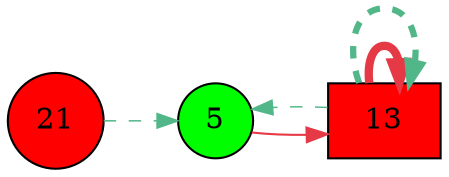 digraph G{
rankdir=LR;
5 [style=filled, shape=circle, fillcolor="#00fe00", label="5"];
21 [style=filled, shape=circle, fillcolor="#fe0000", label="21"];
13 [style=filled, shape=box, fillcolor="#fe0000", label="13"];
13 -> 13 [color="#e63946",penwidth=4.00];
5 -> 13 [color="#e63946",penwidth=1.00];
13 -> 5 [color="#52b788",style=dashed,penwidth=0.71];
21 -> 5 [color="#52b788",style=dashed,penwidth=0.71];
13 -> 13 [color="#52b788",style=dashed,penwidth=3.00];
}